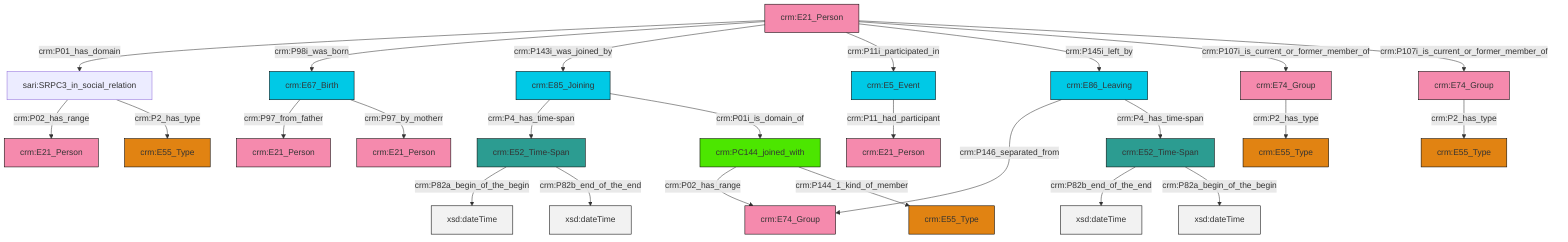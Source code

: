 graph TD
classDef Literal fill:#f2f2f2,stroke:#000000;
classDef CRM_Entity fill:#FFFFFF,stroke:#000000;
classDef Temporal_Entity fill:#00C9E6, stroke:#000000;
classDef Type fill:#E18312, stroke:#000000;
classDef Time-Span fill:#2C9C91, stroke:#000000;
classDef Appellation fill:#FFEB7F, stroke:#000000;
classDef Place fill:#008836, stroke:#000000;
classDef Persistent_Item fill:#B266B2, stroke:#000000;
classDef Conceptual_Object fill:#FFD700, stroke:#000000;
classDef Physical_Thing fill:#D2B48C, stroke:#000000;
classDef Actor fill:#f58aad, stroke:#000000;
classDef PC_Classes fill:#4ce600, stroke:#000000;
classDef Multi fill:#cccccc,stroke:#000000;

0["crm:E52_Time-Span"]:::Time-Span -->|crm:P82b_end_of_the_end| 1[xsd:dateTime]:::Literal
2["crm:E21_Person"]:::Actor -->|crm:P01_has_domain| 3["sari:SRPC3_in_social_relation"]:::Default
9["crm:E86_Leaving"]:::Temporal_Entity -->|crm:P146_separated_from| 10["crm:E74_Group"]:::Actor
15["crm:E67_Birth"]:::Temporal_Entity -->|crm:P97_from_father| 16["crm:E21_Person"]:::Actor
17["crm:PC144_joined_with"]:::PC_Classes -->|crm:P02_has_range| 10["crm:E74_Group"]:::Actor
13["crm:E5_Event"]:::Temporal_Entity -->|crm:P11_had_participant| 19["crm:E21_Person"]:::Actor
20["crm:E74_Group"]:::Actor -->|crm:P2_has_type| 4["crm:E55_Type"]:::Type
3["sari:SRPC3_in_social_relation"]:::Default -->|crm:P02_has_range| 24["crm:E21_Person"]:::Actor
11["crm:E85_Joining"]:::Temporal_Entity -->|crm:P4_has_time-span| 25["crm:E52_Time-Span"]:::Time-Span
25["crm:E52_Time-Span"]:::Time-Span -->|crm:P82a_begin_of_the_begin| 26[xsd:dateTime]:::Literal
2["crm:E21_Person"]:::Actor -->|crm:P98i_was_born| 15["crm:E67_Birth"]:::Temporal_Entity
25["crm:E52_Time-Span"]:::Time-Span -->|crm:P82b_end_of_the_end| 27[xsd:dateTime]:::Literal
2["crm:E21_Person"]:::Actor -->|crm:P143i_was_joined_by| 11["crm:E85_Joining"]:::Temporal_Entity
15["crm:E67_Birth"]:::Temporal_Entity -->|crm:P97_by_motherr| 29["crm:E21_Person"]:::Actor
0["crm:E52_Time-Span"]:::Time-Span -->|crm:P82a_begin_of_the_begin| 30[xsd:dateTime]:::Literal
11["crm:E85_Joining"]:::Temporal_Entity -->|crm:P01i_is_domain_of| 17["crm:PC144_joined_with"]:::PC_Classes
2["crm:E21_Person"]:::Actor -->|crm:P11i_participated_in| 13["crm:E5_Event"]:::Temporal_Entity
17["crm:PC144_joined_with"]:::PC_Classes -->|crm:P144_1_kind_of_member| 35["crm:E55_Type"]:::Type
3["sari:SRPC3_in_social_relation"]:::Default -->|crm:P2_has_type| 6["crm:E55_Type"]:::Type
36["crm:E74_Group"]:::Actor -->|crm:P2_has_type| 21["crm:E55_Type"]:::Type
2["crm:E21_Person"]:::Actor -->|crm:P145i_left_by| 9["crm:E86_Leaving"]:::Temporal_Entity
9["crm:E86_Leaving"]:::Temporal_Entity -->|crm:P4_has_time-span| 0["crm:E52_Time-Span"]:::Time-Span
2["crm:E21_Person"]:::Actor -->|crm:P107i_is_current_or_former_member_of| 36["crm:E74_Group"]:::Actor
2["crm:E21_Person"]:::Actor -->|crm:P107i_is_current_or_former_member_of| 20["crm:E74_Group"]:::Actor